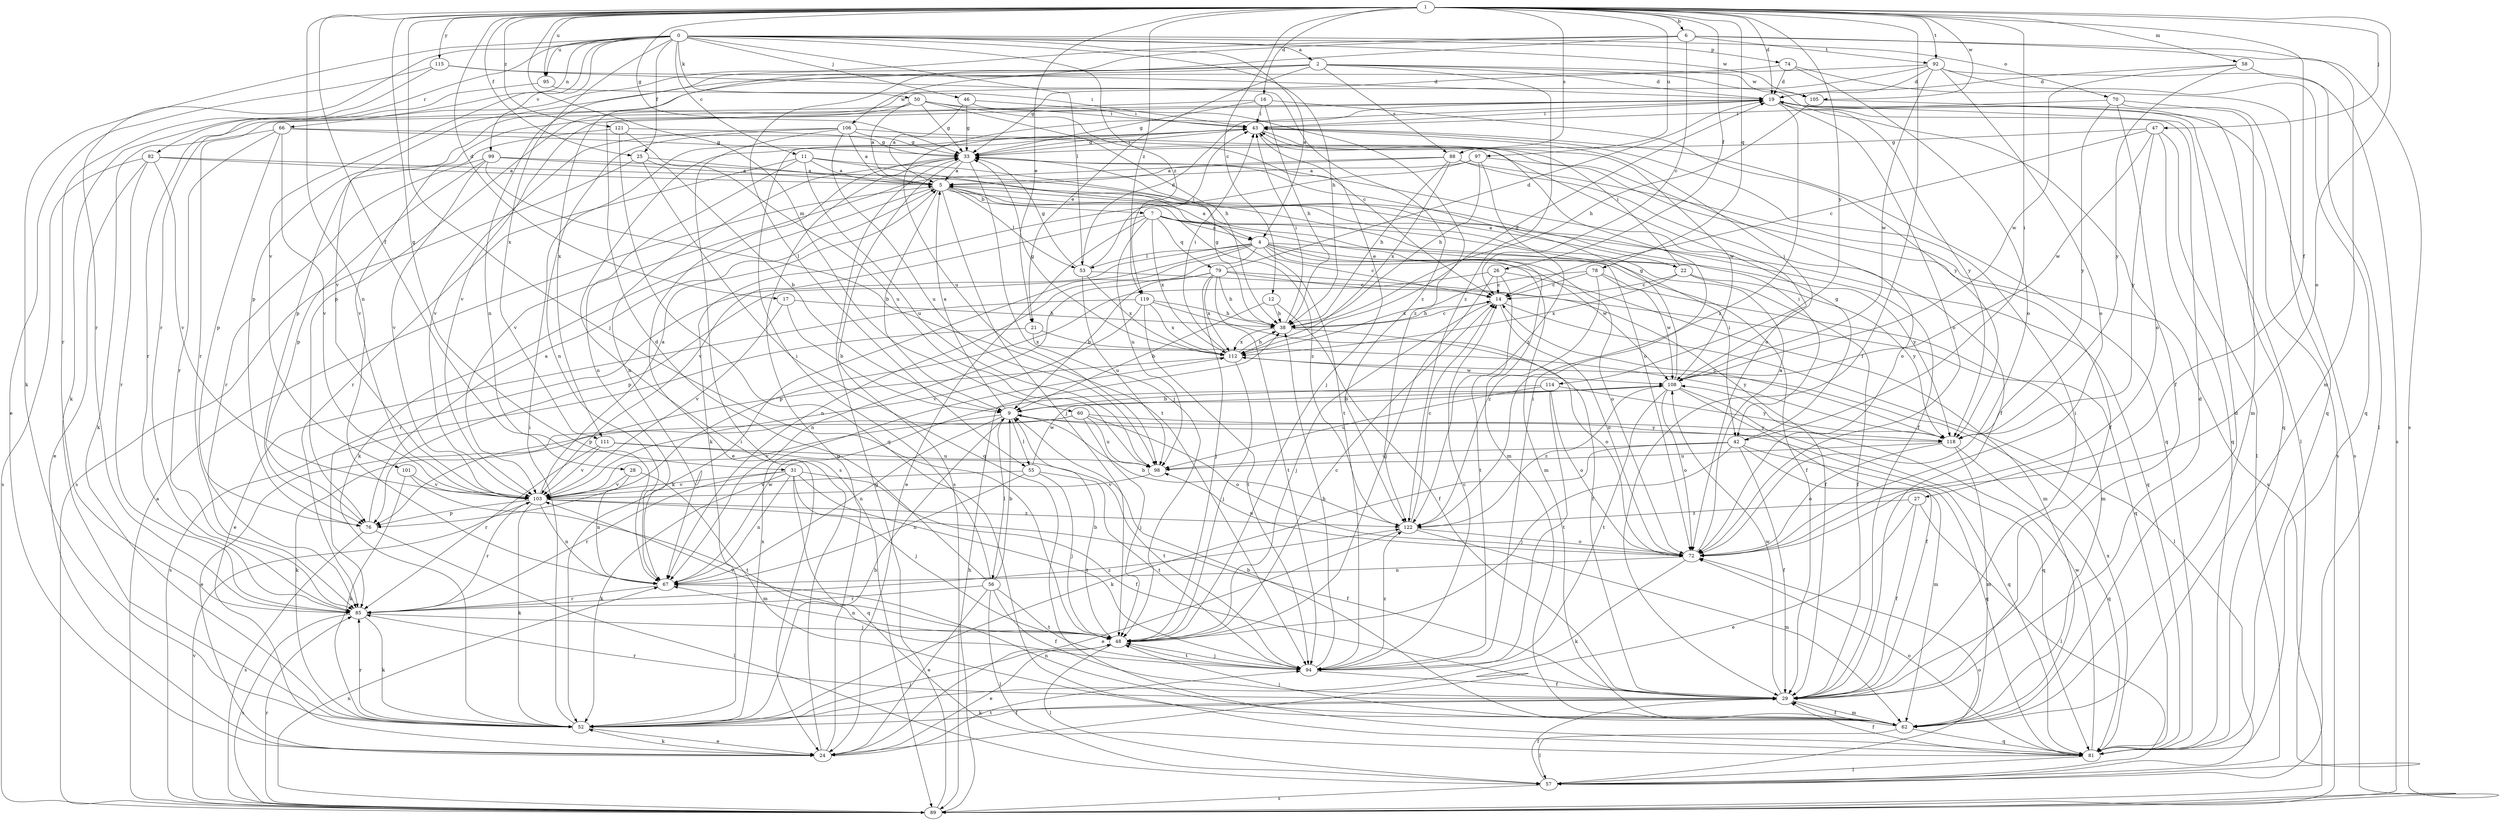 strict digraph  {
0;
1;
2;
4;
5;
6;
7;
9;
11;
12;
14;
16;
17;
19;
21;
22;
24;
25;
26;
27;
28;
29;
31;
33;
38;
42;
43;
46;
47;
48;
50;
52;
53;
55;
56;
57;
58;
60;
62;
66;
67;
70;
72;
74;
76;
78;
79;
81;
82;
85;
88;
89;
92;
94;
95;
97;
98;
99;
101;
103;
105;
106;
108;
111;
112;
114;
115;
118;
119;
121;
122;
0 -> 2  [label=a];
0 -> 4  [label=a];
0 -> 11  [label=c];
0 -> 25  [label=f];
0 -> 38  [label=h];
0 -> 46  [label=j];
0 -> 50  [label=k];
0 -> 52  [label=k];
0 -> 53  [label=l];
0 -> 66  [label=n];
0 -> 70  [label=o];
0 -> 74  [label=p];
0 -> 82  [label=r];
0 -> 85  [label=r];
0 -> 95  [label=u];
0 -> 99  [label=v];
0 -> 101  [label=v];
0 -> 105  [label=w];
0 -> 111  [label=x];
0 -> 119  [label=z];
1 -> 6  [label=b];
1 -> 12  [label=c];
1 -> 16  [label=d];
1 -> 17  [label=d];
1 -> 19  [label=d];
1 -> 21  [label=e];
1 -> 25  [label=f];
1 -> 26  [label=f];
1 -> 27  [label=f];
1 -> 28  [label=f];
1 -> 29  [label=f];
1 -> 31  [label=g];
1 -> 33  [label=g];
1 -> 42  [label=i];
1 -> 47  [label=j];
1 -> 48  [label=j];
1 -> 58  [label=m];
1 -> 60  [label=m];
1 -> 67  [label=n];
1 -> 72  [label=o];
1 -> 78  [label=q];
1 -> 88  [label=s];
1 -> 92  [label=t];
1 -> 95  [label=u];
1 -> 97  [label=u];
1 -> 105  [label=w];
1 -> 114  [label=y];
1 -> 115  [label=y];
1 -> 119  [label=z];
1 -> 121  [label=z];
2 -> 19  [label=d];
2 -> 21  [label=e];
2 -> 29  [label=f];
2 -> 88  [label=s];
2 -> 103  [label=v];
2 -> 105  [label=w];
2 -> 106  [label=w];
2 -> 111  [label=x];
2 -> 122  [label=z];
4 -> 14  [label=c];
4 -> 22  [label=e];
4 -> 29  [label=f];
4 -> 52  [label=k];
4 -> 53  [label=l];
4 -> 67  [label=n];
4 -> 72  [label=o];
4 -> 76  [label=p];
4 -> 85  [label=r];
4 -> 108  [label=w];
4 -> 118  [label=y];
5 -> 4  [label=a];
5 -> 7  [label=b];
5 -> 9  [label=b];
5 -> 48  [label=j];
5 -> 52  [label=k];
5 -> 53  [label=l];
5 -> 62  [label=m];
5 -> 122  [label=z];
6 -> 14  [label=c];
6 -> 55  [label=l];
6 -> 62  [label=m];
6 -> 67  [label=n];
6 -> 85  [label=r];
6 -> 89  [label=s];
6 -> 92  [label=t];
7 -> 4  [label=a];
7 -> 24  [label=e];
7 -> 42  [label=i];
7 -> 62  [label=m];
7 -> 79  [label=q];
7 -> 81  [label=q];
7 -> 98  [label=u];
7 -> 103  [label=v];
7 -> 112  [label=x];
9 -> 5  [label=a];
9 -> 55  [label=l];
9 -> 56  [label=l];
9 -> 67  [label=n];
9 -> 81  [label=q];
9 -> 103  [label=v];
9 -> 118  [label=y];
11 -> 5  [label=a];
11 -> 42  [label=i];
11 -> 67  [label=n];
11 -> 85  [label=r];
11 -> 94  [label=t];
11 -> 98  [label=u];
12 -> 9  [label=b];
12 -> 29  [label=f];
12 -> 38  [label=h];
14 -> 38  [label=h];
14 -> 48  [label=j];
14 -> 57  [label=l];
14 -> 72  [label=o];
16 -> 33  [label=g];
16 -> 38  [label=h];
16 -> 43  [label=i];
16 -> 103  [label=v];
16 -> 118  [label=y];
17 -> 9  [label=b];
17 -> 38  [label=h];
17 -> 103  [label=v];
19 -> 43  [label=i];
19 -> 57  [label=l];
19 -> 72  [label=o];
19 -> 85  [label=r];
19 -> 89  [label=s];
19 -> 98  [label=u];
19 -> 118  [label=y];
19 -> 122  [label=z];
21 -> 89  [label=s];
21 -> 112  [label=x];
21 -> 118  [label=y];
22 -> 5  [label=a];
22 -> 14  [label=c];
22 -> 29  [label=f];
22 -> 43  [label=i];
22 -> 112  [label=x];
22 -> 118  [label=y];
24 -> 33  [label=g];
24 -> 43  [label=i];
24 -> 52  [label=k];
24 -> 94  [label=t];
25 -> 5  [label=a];
25 -> 9  [label=b];
25 -> 81  [label=q];
25 -> 89  [label=s];
26 -> 14  [label=c];
26 -> 48  [label=j];
26 -> 62  [label=m];
26 -> 76  [label=p];
26 -> 94  [label=t];
27 -> 24  [label=e];
27 -> 29  [label=f];
27 -> 57  [label=l];
27 -> 122  [label=z];
28 -> 62  [label=m];
28 -> 67  [label=n];
28 -> 103  [label=v];
29 -> 19  [label=d];
29 -> 43  [label=i];
29 -> 52  [label=k];
29 -> 62  [label=m];
29 -> 85  [label=r];
29 -> 108  [label=w];
31 -> 29  [label=f];
31 -> 48  [label=j];
31 -> 52  [label=k];
31 -> 67  [label=n];
31 -> 81  [label=q];
31 -> 85  [label=r];
31 -> 94  [label=t];
31 -> 103  [label=v];
33 -> 5  [label=a];
33 -> 24  [label=e];
33 -> 43  [label=i];
33 -> 48  [label=j];
33 -> 67  [label=n];
33 -> 89  [label=s];
38 -> 14  [label=c];
38 -> 33  [label=g];
38 -> 43  [label=i];
38 -> 72  [label=o];
38 -> 112  [label=x];
42 -> 29  [label=f];
42 -> 33  [label=g];
42 -> 48  [label=j];
42 -> 52  [label=k];
42 -> 62  [label=m];
42 -> 81  [label=q];
42 -> 98  [label=u];
43 -> 33  [label=g];
43 -> 48  [label=j];
43 -> 81  [label=q];
43 -> 108  [label=w];
46 -> 5  [label=a];
46 -> 33  [label=g];
46 -> 43  [label=i];
46 -> 122  [label=z];
47 -> 14  [label=c];
47 -> 33  [label=g];
47 -> 57  [label=l];
47 -> 81  [label=q];
47 -> 108  [label=w];
47 -> 118  [label=y];
48 -> 9  [label=b];
48 -> 14  [label=c];
48 -> 24  [label=e];
48 -> 57  [label=l];
48 -> 67  [label=n];
48 -> 94  [label=t];
48 -> 103  [label=v];
50 -> 5  [label=a];
50 -> 14  [label=c];
50 -> 33  [label=g];
50 -> 38  [label=h];
50 -> 43  [label=i];
50 -> 76  [label=p];
50 -> 85  [label=r];
52 -> 9  [label=b];
52 -> 24  [label=e];
52 -> 29  [label=f];
52 -> 43  [label=i];
52 -> 48  [label=j];
52 -> 85  [label=r];
52 -> 112  [label=x];
53 -> 19  [label=d];
53 -> 33  [label=g];
53 -> 43  [label=i];
53 -> 81  [label=q];
53 -> 98  [label=u];
53 -> 112  [label=x];
55 -> 48  [label=j];
55 -> 67  [label=n];
55 -> 94  [label=t];
55 -> 103  [label=v];
55 -> 108  [label=w];
56 -> 9  [label=b];
56 -> 19  [label=d];
56 -> 24  [label=e];
56 -> 29  [label=f];
56 -> 43  [label=i];
56 -> 57  [label=l];
56 -> 85  [label=r];
56 -> 94  [label=t];
57 -> 29  [label=f];
57 -> 72  [label=o];
57 -> 89  [label=s];
58 -> 19  [label=d];
58 -> 89  [label=s];
58 -> 108  [label=w];
58 -> 118  [label=y];
60 -> 24  [label=e];
60 -> 48  [label=j];
60 -> 52  [label=k];
60 -> 72  [label=o];
60 -> 98  [label=u];
60 -> 118  [label=y];
62 -> 9  [label=b];
62 -> 19  [label=d];
62 -> 29  [label=f];
62 -> 48  [label=j];
62 -> 57  [label=l];
62 -> 67  [label=n];
62 -> 81  [label=q];
66 -> 33  [label=g];
66 -> 52  [label=k];
66 -> 72  [label=o];
66 -> 76  [label=p];
66 -> 85  [label=r];
66 -> 103  [label=v];
67 -> 85  [label=r];
67 -> 108  [label=w];
70 -> 43  [label=i];
70 -> 62  [label=m];
70 -> 72  [label=o];
70 -> 89  [label=s];
70 -> 118  [label=y];
72 -> 5  [label=a];
72 -> 52  [label=k];
72 -> 67  [label=n];
72 -> 98  [label=u];
74 -> 19  [label=d];
74 -> 72  [label=o];
74 -> 76  [label=p];
74 -> 81  [label=q];
76 -> 5  [label=a];
76 -> 57  [label=l];
76 -> 89  [label=s];
78 -> 14  [label=c];
78 -> 62  [label=m];
78 -> 108  [label=w];
78 -> 112  [label=x];
78 -> 122  [label=z];
79 -> 9  [label=b];
79 -> 14  [label=c];
79 -> 19  [label=d];
79 -> 29  [label=f];
79 -> 38  [label=h];
79 -> 48  [label=j];
79 -> 67  [label=n];
79 -> 94  [label=t];
79 -> 112  [label=x];
81 -> 29  [label=f];
81 -> 57  [label=l];
81 -> 72  [label=o];
81 -> 108  [label=w];
81 -> 112  [label=x];
82 -> 5  [label=a];
82 -> 24  [label=e];
82 -> 72  [label=o];
82 -> 85  [label=r];
82 -> 89  [label=s];
82 -> 103  [label=v];
85 -> 48  [label=j];
85 -> 52  [label=k];
85 -> 89  [label=s];
85 -> 122  [label=z];
88 -> 5  [label=a];
88 -> 38  [label=h];
88 -> 72  [label=o];
88 -> 89  [label=s];
88 -> 103  [label=v];
88 -> 112  [label=x];
89 -> 5  [label=a];
89 -> 33  [label=g];
89 -> 38  [label=h];
89 -> 67  [label=n];
89 -> 85  [label=r];
89 -> 103  [label=v];
92 -> 19  [label=d];
92 -> 33  [label=g];
92 -> 57  [label=l];
92 -> 72  [label=o];
92 -> 76  [label=p];
92 -> 81  [label=q];
92 -> 108  [label=w];
94 -> 14  [label=c];
94 -> 29  [label=f];
94 -> 38  [label=h];
94 -> 43  [label=i];
94 -> 48  [label=j];
94 -> 122  [label=z];
95 -> 43  [label=i];
95 -> 52  [label=k];
97 -> 5  [label=a];
97 -> 29  [label=f];
97 -> 38  [label=h];
97 -> 52  [label=k];
97 -> 122  [label=z];
98 -> 103  [label=v];
99 -> 5  [label=a];
99 -> 29  [label=f];
99 -> 76  [label=p];
99 -> 85  [label=r];
99 -> 94  [label=t];
99 -> 103  [label=v];
101 -> 52  [label=k];
101 -> 94  [label=t];
101 -> 103  [label=v];
103 -> 5  [label=a];
103 -> 29  [label=f];
103 -> 52  [label=k];
103 -> 67  [label=n];
103 -> 76  [label=p];
103 -> 85  [label=r];
103 -> 122  [label=z];
105 -> 38  [label=h];
105 -> 81  [label=q];
106 -> 5  [label=a];
106 -> 29  [label=f];
106 -> 33  [label=g];
106 -> 67  [label=n];
106 -> 89  [label=s];
106 -> 98  [label=u];
106 -> 103  [label=v];
108 -> 9  [label=b];
108 -> 29  [label=f];
108 -> 33  [label=g];
108 -> 43  [label=i];
108 -> 72  [label=o];
108 -> 81  [label=q];
108 -> 94  [label=t];
108 -> 122  [label=z];
111 -> 85  [label=r];
111 -> 94  [label=t];
111 -> 98  [label=u];
111 -> 103  [label=v];
112 -> 19  [label=d];
112 -> 33  [label=g];
112 -> 38  [label=h];
112 -> 43  [label=i];
112 -> 48  [label=j];
112 -> 76  [label=p];
112 -> 108  [label=w];
114 -> 9  [label=b];
114 -> 72  [label=o];
114 -> 94  [label=t];
114 -> 98  [label=u];
114 -> 118  [label=y];
115 -> 19  [label=d];
115 -> 24  [label=e];
115 -> 85  [label=r];
115 -> 122  [label=z];
118 -> 14  [label=c];
118 -> 62  [label=m];
118 -> 72  [label=o];
118 -> 81  [label=q];
118 -> 98  [label=u];
119 -> 24  [label=e];
119 -> 29  [label=f];
119 -> 38  [label=h];
119 -> 94  [label=t];
119 -> 103  [label=v];
119 -> 112  [label=x];
121 -> 33  [label=g];
121 -> 81  [label=q];
121 -> 98  [label=u];
121 -> 103  [label=v];
122 -> 9  [label=b];
122 -> 14  [label=c];
122 -> 24  [label=e];
122 -> 62  [label=m];
122 -> 72  [label=o];
}
